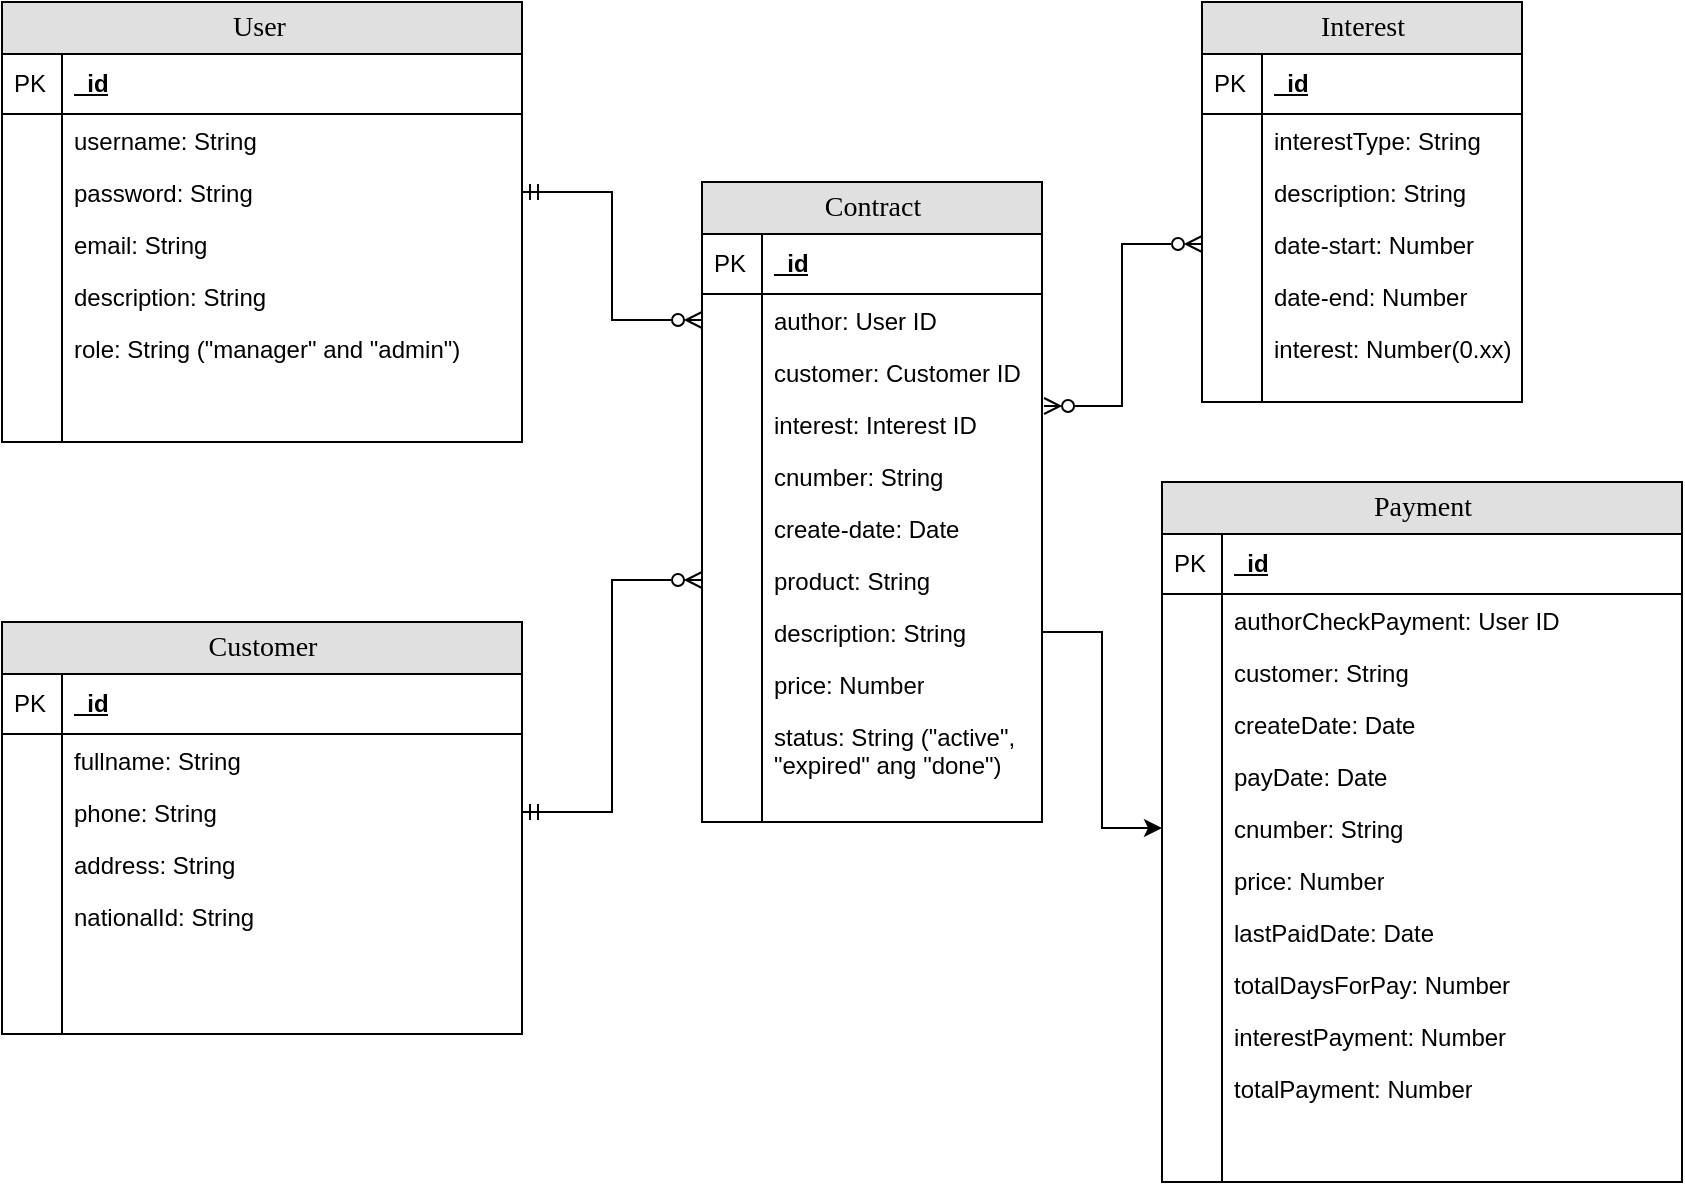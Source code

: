 <mxfile version="24.5.4" type="github">
  <diagram name="Page-1" id="e56a1550-8fbb-45ad-956c-1786394a9013">
    <mxGraphModel dx="1869" dy="1056" grid="1" gridSize="10" guides="1" tooltips="1" connect="1" arrows="1" fold="1" page="1" pageScale="1" pageWidth="1100" pageHeight="850" background="none" math="0" shadow="0">
      <root>
        <mxCell id="0" />
        <mxCell id="1" parent="0" />
        <mxCell id="2e49270ec7c68f3f-8" value="Contract" style="swimlane;html=1;fontStyle=0;childLayout=stackLayout;horizontal=1;startSize=26;fillColor=#e0e0e0;horizontalStack=0;resizeParent=1;resizeLast=0;collapsible=1;marginBottom=0;swimlaneFillColor=#ffffff;align=center;rounded=0;shadow=0;comic=0;labelBackgroundColor=none;strokeWidth=1;fontFamily=Verdana;fontSize=14;swimlaneLine=1;" parent="1" vertex="1">
          <mxGeometry x="450" y="170" width="170" height="320" as="geometry" />
        </mxCell>
        <mxCell id="2e49270ec7c68f3f-9" value="_id" style="shape=partialRectangle;top=0;left=0;right=0;bottom=1;html=1;align=left;verticalAlign=middle;fillColor=none;spacingLeft=34;spacingRight=4;whiteSpace=wrap;overflow=hidden;rotatable=0;points=[[0,0.5],[1,0.5]];portConstraint=eastwest;dropTarget=0;fontStyle=5;" parent="2e49270ec7c68f3f-8" vertex="1">
          <mxGeometry y="26" width="170" height="30" as="geometry" />
        </mxCell>
        <mxCell id="2e49270ec7c68f3f-10" value="PK" style="shape=partialRectangle;top=0;left=0;bottom=0;html=1;fillColor=none;align=left;verticalAlign=middle;spacingLeft=4;spacingRight=4;whiteSpace=wrap;overflow=hidden;rotatable=0;points=[];portConstraint=eastwest;part=1;" parent="2e49270ec7c68f3f-9" vertex="1" connectable="0">
          <mxGeometry width="30" height="30" as="geometry" />
        </mxCell>
        <mxCell id="2e49270ec7c68f3f-11" value="author: User ID" style="shape=partialRectangle;top=0;left=0;right=0;bottom=0;html=1;align=left;verticalAlign=top;fillColor=none;spacingLeft=34;spacingRight=4;whiteSpace=wrap;overflow=hidden;rotatable=0;points=[[0,0.5],[1,0.5]];portConstraint=eastwest;dropTarget=0;" parent="2e49270ec7c68f3f-8" vertex="1">
          <mxGeometry y="56" width="170" height="26" as="geometry" />
        </mxCell>
        <mxCell id="2e49270ec7c68f3f-12" value="" style="shape=partialRectangle;top=0;left=0;bottom=0;html=1;fillColor=none;align=left;verticalAlign=top;spacingLeft=4;spacingRight=4;whiteSpace=wrap;overflow=hidden;rotatable=0;points=[];portConstraint=eastwest;part=1;" parent="2e49270ec7c68f3f-11" vertex="1" connectable="0">
          <mxGeometry width="30" height="26" as="geometry" />
        </mxCell>
        <mxCell id="2e49270ec7c68f3f-15" value="customer: Customer ID" style="shape=partialRectangle;top=0;left=0;right=0;bottom=0;html=1;align=left;verticalAlign=top;fillColor=none;spacingLeft=34;spacingRight=4;whiteSpace=wrap;overflow=hidden;rotatable=0;points=[[0,0.5],[1,0.5]];portConstraint=eastwest;dropTarget=0;" parent="2e49270ec7c68f3f-8" vertex="1">
          <mxGeometry y="82" width="170" height="26" as="geometry" />
        </mxCell>
        <mxCell id="2e49270ec7c68f3f-16" value="" style="shape=partialRectangle;top=0;left=0;bottom=0;html=1;fillColor=none;align=left;verticalAlign=top;spacingLeft=4;spacingRight=4;whiteSpace=wrap;overflow=hidden;rotatable=0;points=[];portConstraint=eastwest;part=1;" parent="2e49270ec7c68f3f-15" vertex="1" connectable="0">
          <mxGeometry width="30" height="26" as="geometry" />
        </mxCell>
        <mxCell id="jbbGoyIN7kFIFMaUgQ6O-15" value="interest: Interest ID" style="shape=partialRectangle;top=0;left=0;right=0;bottom=0;html=1;align=left;verticalAlign=top;fillColor=none;spacingLeft=34;spacingRight=4;whiteSpace=wrap;overflow=hidden;rotatable=0;points=[[0,0.5],[1,0.5]];portConstraint=eastwest;dropTarget=0;" parent="2e49270ec7c68f3f-8" vertex="1">
          <mxGeometry y="108" width="170" height="26" as="geometry" />
        </mxCell>
        <mxCell id="jbbGoyIN7kFIFMaUgQ6O-16" value="" style="shape=partialRectangle;top=0;left=0;bottom=0;html=1;fillColor=none;align=left;verticalAlign=top;spacingLeft=4;spacingRight=4;whiteSpace=wrap;overflow=hidden;rotatable=0;points=[];portConstraint=eastwest;part=1;" parent="jbbGoyIN7kFIFMaUgQ6O-15" vertex="1" connectable="0">
          <mxGeometry width="30" height="26" as="geometry" />
        </mxCell>
        <mxCell id="2e49270ec7c68f3f-13" value="cnumber: String" style="shape=partialRectangle;top=0;left=0;right=0;bottom=0;html=1;align=left;verticalAlign=top;fillColor=none;spacingLeft=34;spacingRight=4;whiteSpace=wrap;overflow=hidden;rotatable=0;points=[[0,0.5],[1,0.5]];portConstraint=eastwest;dropTarget=0;" parent="2e49270ec7c68f3f-8" vertex="1">
          <mxGeometry y="134" width="170" height="26" as="geometry" />
        </mxCell>
        <mxCell id="2e49270ec7c68f3f-14" value="" style="shape=partialRectangle;top=0;left=0;bottom=0;html=1;fillColor=none;align=left;verticalAlign=top;spacingLeft=4;spacingRight=4;whiteSpace=wrap;overflow=hidden;rotatable=0;points=[];portConstraint=eastwest;part=1;" parent="2e49270ec7c68f3f-13" vertex="1" connectable="0">
          <mxGeometry width="30" height="26" as="geometry" />
        </mxCell>
        <mxCell id="jbbGoyIN7kFIFMaUgQ6O-21" value="create-date: Date" style="shape=partialRectangle;top=0;left=0;right=0;bottom=0;html=1;align=left;verticalAlign=top;fillColor=none;spacingLeft=34;spacingRight=4;whiteSpace=wrap;overflow=hidden;rotatable=0;points=[[0,0.5],[1,0.5]];portConstraint=eastwest;dropTarget=0;" parent="2e49270ec7c68f3f-8" vertex="1">
          <mxGeometry y="160" width="170" height="26" as="geometry" />
        </mxCell>
        <mxCell id="jbbGoyIN7kFIFMaUgQ6O-22" value="" style="shape=partialRectangle;top=0;left=0;bottom=0;html=1;fillColor=none;align=left;verticalAlign=top;spacingLeft=4;spacingRight=4;whiteSpace=wrap;overflow=hidden;rotatable=0;points=[];portConstraint=eastwest;part=1;" parent="jbbGoyIN7kFIFMaUgQ6O-21" vertex="1" connectable="0">
          <mxGeometry width="30" height="26" as="geometry" />
        </mxCell>
        <mxCell id="sn7EdfnlK8vduNFbWpP9-36" value="product: String" style="shape=partialRectangle;top=0;left=0;right=0;bottom=0;html=1;align=left;verticalAlign=top;fillColor=none;spacingLeft=34;spacingRight=4;whiteSpace=wrap;overflow=hidden;rotatable=0;points=[[0,0.5],[1,0.5]];portConstraint=eastwest;dropTarget=0;" parent="2e49270ec7c68f3f-8" vertex="1">
          <mxGeometry y="186" width="170" height="26" as="geometry" />
        </mxCell>
        <mxCell id="sn7EdfnlK8vduNFbWpP9-37" value="" style="shape=partialRectangle;top=0;left=0;bottom=0;html=1;fillColor=none;align=left;verticalAlign=top;spacingLeft=4;spacingRight=4;whiteSpace=wrap;overflow=hidden;rotatable=0;points=[];portConstraint=eastwest;part=1;" parent="sn7EdfnlK8vduNFbWpP9-36" vertex="1" connectable="0">
          <mxGeometry width="30" height="26" as="geometry" />
        </mxCell>
        <mxCell id="jbbGoyIN7kFIFMaUgQ6O-17" value="description: String" style="shape=partialRectangle;top=0;left=0;right=0;bottom=0;html=1;align=left;verticalAlign=top;fillColor=none;spacingLeft=34;spacingRight=4;whiteSpace=wrap;overflow=hidden;rotatable=0;points=[[0,0.5],[1,0.5]];portConstraint=eastwest;dropTarget=0;" parent="2e49270ec7c68f3f-8" vertex="1">
          <mxGeometry y="212" width="170" height="26" as="geometry" />
        </mxCell>
        <mxCell id="jbbGoyIN7kFIFMaUgQ6O-18" value="" style="shape=partialRectangle;top=0;left=0;bottom=0;html=1;fillColor=none;align=left;verticalAlign=top;spacingLeft=4;spacingRight=4;whiteSpace=wrap;overflow=hidden;rotatable=0;points=[];portConstraint=eastwest;part=1;" parent="jbbGoyIN7kFIFMaUgQ6O-17" vertex="1" connectable="0">
          <mxGeometry width="30" height="26" as="geometry" />
        </mxCell>
        <mxCell id="jbbGoyIN7kFIFMaUgQ6O-19" value="price: Number" style="shape=partialRectangle;top=0;left=0;right=0;bottom=0;html=1;align=left;verticalAlign=top;fillColor=none;spacingLeft=34;spacingRight=4;whiteSpace=wrap;overflow=hidden;rotatable=0;points=[[0,0.5],[1,0.5]];portConstraint=eastwest;dropTarget=0;" parent="2e49270ec7c68f3f-8" vertex="1">
          <mxGeometry y="238" width="170" height="26" as="geometry" />
        </mxCell>
        <mxCell id="jbbGoyIN7kFIFMaUgQ6O-20" value="" style="shape=partialRectangle;top=0;left=0;bottom=0;html=1;fillColor=none;align=left;verticalAlign=top;spacingLeft=4;spacingRight=4;whiteSpace=wrap;overflow=hidden;rotatable=0;points=[];portConstraint=eastwest;part=1;" parent="jbbGoyIN7kFIFMaUgQ6O-19" vertex="1" connectable="0">
          <mxGeometry width="30" height="26" as="geometry" />
        </mxCell>
        <mxCell id="BhnUxiYKakhXXVeKGpvL-1" value="status: String (&quot;active&quot;, &quot;expired&quot; ang &quot;done&quot;)" style="shape=partialRectangle;top=0;left=0;right=0;bottom=0;html=1;align=left;verticalAlign=top;fillColor=none;spacingLeft=34;spacingRight=4;whiteSpace=wrap;overflow=hidden;rotatable=0;points=[[0,0.5],[1,0.5]];portConstraint=eastwest;dropTarget=0;" parent="2e49270ec7c68f3f-8" vertex="1">
          <mxGeometry y="264" width="170" height="46" as="geometry" />
        </mxCell>
        <mxCell id="BhnUxiYKakhXXVeKGpvL-2" value="" style="shape=partialRectangle;top=0;left=0;bottom=0;html=1;fillColor=none;align=left;verticalAlign=top;spacingLeft=4;spacingRight=4;whiteSpace=wrap;overflow=hidden;rotatable=0;points=[];portConstraint=eastwest;part=1;" parent="BhnUxiYKakhXXVeKGpvL-1" vertex="1" connectable="0">
          <mxGeometry width="30" height="46" as="geometry" />
        </mxCell>
        <mxCell id="2e49270ec7c68f3f-17" value="" style="shape=partialRectangle;top=0;left=0;right=0;bottom=0;html=1;align=left;verticalAlign=top;fillColor=none;spacingLeft=34;spacingRight=4;whiteSpace=wrap;overflow=hidden;rotatable=0;points=[[0,0.5],[1,0.5]];portConstraint=eastwest;dropTarget=0;" parent="2e49270ec7c68f3f-8" vertex="1">
          <mxGeometry y="310" width="170" height="10" as="geometry" />
        </mxCell>
        <mxCell id="2e49270ec7c68f3f-18" value="" style="shape=partialRectangle;top=0;left=0;bottom=0;html=1;fillColor=none;align=left;verticalAlign=top;spacingLeft=4;spacingRight=4;whiteSpace=wrap;overflow=hidden;rotatable=0;points=[];portConstraint=eastwest;part=1;" parent="2e49270ec7c68f3f-17" vertex="1" connectable="0">
          <mxGeometry width="30" height="10" as="geometry" />
        </mxCell>
        <mxCell id="2e49270ec7c68f3f-30" value="User&amp;nbsp;" style="swimlane;html=1;fontStyle=0;childLayout=stackLayout;horizontal=1;startSize=26;fillColor=#e0e0e0;horizontalStack=0;resizeParent=1;resizeLast=0;collapsible=1;marginBottom=0;swimlaneFillColor=#ffffff;align=center;rounded=0;shadow=0;comic=0;labelBackgroundColor=none;strokeWidth=1;fontFamily=Verdana;fontSize=14" parent="1" vertex="1">
          <mxGeometry x="100" y="80" width="260" height="220" as="geometry" />
        </mxCell>
        <mxCell id="2e49270ec7c68f3f-31" value="_id" style="shape=partialRectangle;top=0;left=0;right=0;bottom=1;html=1;align=left;verticalAlign=middle;fillColor=none;spacingLeft=34;spacingRight=4;whiteSpace=wrap;overflow=hidden;rotatable=0;points=[[0,0.5],[1,0.5]];portConstraint=eastwest;dropTarget=0;fontStyle=5;" parent="2e49270ec7c68f3f-30" vertex="1">
          <mxGeometry y="26" width="260" height="30" as="geometry" />
        </mxCell>
        <mxCell id="2e49270ec7c68f3f-32" value="PK" style="shape=partialRectangle;top=0;left=0;bottom=0;html=1;fillColor=none;align=left;verticalAlign=middle;spacingLeft=4;spacingRight=4;whiteSpace=wrap;overflow=hidden;rotatable=0;points=[];portConstraint=eastwest;part=1;" parent="2e49270ec7c68f3f-31" vertex="1" connectable="0">
          <mxGeometry width="30" height="30" as="geometry" />
        </mxCell>
        <mxCell id="2e49270ec7c68f3f-33" value="username: String" style="shape=partialRectangle;top=0;left=0;right=0;bottom=0;html=1;align=left;verticalAlign=top;fillColor=none;spacingLeft=34;spacingRight=4;whiteSpace=wrap;overflow=hidden;rotatable=0;points=[[0,0.5],[1,0.5]];portConstraint=eastwest;dropTarget=0;" parent="2e49270ec7c68f3f-30" vertex="1">
          <mxGeometry y="56" width="260" height="26" as="geometry" />
        </mxCell>
        <mxCell id="2e49270ec7c68f3f-34" value="" style="shape=partialRectangle;top=0;left=0;bottom=0;html=1;fillColor=none;align=left;verticalAlign=top;spacingLeft=4;spacingRight=4;whiteSpace=wrap;overflow=hidden;rotatable=0;points=[];portConstraint=eastwest;part=1;" parent="2e49270ec7c68f3f-33" vertex="1" connectable="0">
          <mxGeometry width="30" height="26" as="geometry" />
        </mxCell>
        <mxCell id="sn7EdfnlK8vduNFbWpP9-12" value="password: String" style="shape=partialRectangle;top=0;left=0;right=0;bottom=0;html=1;align=left;verticalAlign=top;fillColor=none;spacingLeft=34;spacingRight=4;whiteSpace=wrap;overflow=hidden;rotatable=0;points=[[0,0.5],[1,0.5]];portConstraint=eastwest;dropTarget=0;" parent="2e49270ec7c68f3f-30" vertex="1">
          <mxGeometry y="82" width="260" height="26" as="geometry" />
        </mxCell>
        <mxCell id="sn7EdfnlK8vduNFbWpP9-13" value="" style="shape=partialRectangle;top=0;left=0;bottom=0;html=1;fillColor=none;align=left;verticalAlign=top;spacingLeft=4;spacingRight=4;whiteSpace=wrap;overflow=hidden;rotatable=0;points=[];portConstraint=eastwest;part=1;" parent="sn7EdfnlK8vduNFbWpP9-12" vertex="1" connectable="0">
          <mxGeometry width="30" height="26" as="geometry" />
        </mxCell>
        <mxCell id="2e49270ec7c68f3f-35" value="email: String" style="shape=partialRectangle;top=0;left=0;right=0;bottom=0;html=1;align=left;verticalAlign=top;fillColor=none;spacingLeft=34;spacingRight=4;whiteSpace=wrap;overflow=hidden;rotatable=0;points=[[0,0.5],[1,0.5]];portConstraint=eastwest;dropTarget=0;" parent="2e49270ec7c68f3f-30" vertex="1">
          <mxGeometry y="108" width="260" height="26" as="geometry" />
        </mxCell>
        <mxCell id="2e49270ec7c68f3f-36" value="" style="shape=partialRectangle;top=0;left=0;bottom=0;html=1;fillColor=none;align=left;verticalAlign=top;spacingLeft=4;spacingRight=4;whiteSpace=wrap;overflow=hidden;rotatable=0;points=[];portConstraint=eastwest;part=1;" parent="2e49270ec7c68f3f-35" vertex="1" connectable="0">
          <mxGeometry width="30" height="26" as="geometry" />
        </mxCell>
        <mxCell id="2e49270ec7c68f3f-37" value="description: String" style="shape=partialRectangle;top=0;left=0;right=0;bottom=0;html=1;align=left;verticalAlign=top;fillColor=none;spacingLeft=34;spacingRight=4;whiteSpace=wrap;overflow=hidden;rotatable=0;points=[[0,0.5],[1,0.5]];portConstraint=eastwest;dropTarget=0;" parent="2e49270ec7c68f3f-30" vertex="1">
          <mxGeometry y="134" width="260" height="26" as="geometry" />
        </mxCell>
        <mxCell id="2e49270ec7c68f3f-38" value="" style="shape=partialRectangle;top=0;left=0;bottom=0;html=1;fillColor=none;align=left;verticalAlign=top;spacingLeft=4;spacingRight=4;whiteSpace=wrap;overflow=hidden;rotatable=0;points=[];portConstraint=eastwest;part=1;" parent="2e49270ec7c68f3f-37" vertex="1" connectable="0">
          <mxGeometry width="30" height="26" as="geometry" />
        </mxCell>
        <mxCell id="sn7EdfnlK8vduNFbWpP9-15" value="role: String (&quot;manager&quot; and &quot;admin&quot;)" style="shape=partialRectangle;top=0;left=0;right=0;bottom=0;html=1;align=left;verticalAlign=top;fillColor=none;spacingLeft=34;spacingRight=4;whiteSpace=wrap;overflow=hidden;rotatable=0;points=[[0,0.5],[1,0.5]];portConstraint=eastwest;dropTarget=0;" parent="2e49270ec7c68f3f-30" vertex="1">
          <mxGeometry y="160" width="260" height="50" as="geometry" />
        </mxCell>
        <mxCell id="sn7EdfnlK8vduNFbWpP9-16" value="" style="shape=partialRectangle;top=0;left=0;bottom=0;html=1;fillColor=none;align=left;verticalAlign=top;spacingLeft=4;spacingRight=4;whiteSpace=wrap;overflow=hidden;rotatable=0;points=[];portConstraint=eastwest;part=1;" parent="sn7EdfnlK8vduNFbWpP9-15" vertex="1" connectable="0">
          <mxGeometry width="30" height="50" as="geometry" />
        </mxCell>
        <mxCell id="2e49270ec7c68f3f-39" value="" style="shape=partialRectangle;top=0;left=0;right=0;bottom=0;html=1;align=left;verticalAlign=top;fillColor=none;spacingLeft=34;spacingRight=4;whiteSpace=wrap;overflow=hidden;rotatable=0;points=[[0,0.5],[1,0.5]];portConstraint=eastwest;dropTarget=0;" parent="2e49270ec7c68f3f-30" vertex="1">
          <mxGeometry y="210" width="260" height="10" as="geometry" />
        </mxCell>
        <mxCell id="2e49270ec7c68f3f-40" value="" style="shape=partialRectangle;top=0;left=0;bottom=0;html=1;fillColor=none;align=left;verticalAlign=top;spacingLeft=4;spacingRight=4;whiteSpace=wrap;overflow=hidden;rotatable=0;points=[];portConstraint=eastwest;part=1;" parent="2e49270ec7c68f3f-39" vertex="1" connectable="0">
          <mxGeometry width="30" height="10" as="geometry" />
        </mxCell>
        <mxCell id="sn7EdfnlK8vduNFbWpP9-1" value="Interest" style="swimlane;html=1;fontStyle=0;childLayout=stackLayout;horizontal=1;startSize=26;fillColor=#e0e0e0;horizontalStack=0;resizeParent=1;resizeLast=0;collapsible=1;marginBottom=0;swimlaneFillColor=#ffffff;align=center;rounded=0;shadow=0;comic=0;labelBackgroundColor=none;strokeWidth=1;fontFamily=Verdana;fontSize=14" parent="1" vertex="1">
          <mxGeometry x="700" y="80" width="160" height="200" as="geometry" />
        </mxCell>
        <mxCell id="sn7EdfnlK8vduNFbWpP9-2" value="_id" style="shape=partialRectangle;top=0;left=0;right=0;bottom=1;html=1;align=left;verticalAlign=middle;fillColor=none;spacingLeft=34;spacingRight=4;whiteSpace=wrap;overflow=hidden;rotatable=0;points=[[0,0.5],[1,0.5]];portConstraint=eastwest;dropTarget=0;fontStyle=5;" parent="sn7EdfnlK8vduNFbWpP9-1" vertex="1">
          <mxGeometry y="26" width="160" height="30" as="geometry" />
        </mxCell>
        <mxCell id="sn7EdfnlK8vduNFbWpP9-3" value="PK" style="shape=partialRectangle;top=0;left=0;bottom=0;html=1;fillColor=none;align=left;verticalAlign=middle;spacingLeft=4;spacingRight=4;whiteSpace=wrap;overflow=hidden;rotatable=0;points=[];portConstraint=eastwest;part=1;" parent="sn7EdfnlK8vduNFbWpP9-2" vertex="1" connectable="0">
          <mxGeometry width="30" height="30" as="geometry" />
        </mxCell>
        <mxCell id="sn7EdfnlK8vduNFbWpP9-4" value="interestType: String" style="shape=partialRectangle;top=0;left=0;right=0;bottom=0;html=1;align=left;verticalAlign=top;fillColor=none;spacingLeft=34;spacingRight=4;whiteSpace=wrap;overflow=hidden;rotatable=0;points=[[0,0.5],[1,0.5]];portConstraint=eastwest;dropTarget=0;" parent="sn7EdfnlK8vduNFbWpP9-1" vertex="1">
          <mxGeometry y="56" width="160" height="26" as="geometry" />
        </mxCell>
        <mxCell id="sn7EdfnlK8vduNFbWpP9-5" value="" style="shape=partialRectangle;top=0;left=0;bottom=0;html=1;fillColor=none;align=left;verticalAlign=top;spacingLeft=4;spacingRight=4;whiteSpace=wrap;overflow=hidden;rotatable=0;points=[];portConstraint=eastwest;part=1;" parent="sn7EdfnlK8vduNFbWpP9-4" vertex="1" connectable="0">
          <mxGeometry width="30" height="26" as="geometry" />
        </mxCell>
        <mxCell id="sn7EdfnlK8vduNFbWpP9-6" value="description: String" style="shape=partialRectangle;top=0;left=0;right=0;bottom=0;html=1;align=left;verticalAlign=top;fillColor=none;spacingLeft=34;spacingRight=4;whiteSpace=wrap;overflow=hidden;rotatable=0;points=[[0,0.5],[1,0.5]];portConstraint=eastwest;dropTarget=0;" parent="sn7EdfnlK8vduNFbWpP9-1" vertex="1">
          <mxGeometry y="82" width="160" height="26" as="geometry" />
        </mxCell>
        <mxCell id="sn7EdfnlK8vduNFbWpP9-7" value="" style="shape=partialRectangle;top=0;left=0;bottom=0;html=1;fillColor=none;align=left;verticalAlign=top;spacingLeft=4;spacingRight=4;whiteSpace=wrap;overflow=hidden;rotatable=0;points=[];portConstraint=eastwest;part=1;" parent="sn7EdfnlK8vduNFbWpP9-6" vertex="1" connectable="0">
          <mxGeometry width="30" height="26" as="geometry" />
        </mxCell>
        <mxCell id="jbbGoyIN7kFIFMaUgQ6O-9" value="date-start: Number" style="shape=partialRectangle;top=0;left=0;right=0;bottom=0;html=1;align=left;verticalAlign=top;fillColor=none;spacingLeft=34;spacingRight=4;whiteSpace=wrap;overflow=hidden;rotatable=0;points=[[0,0.5],[1,0.5]];portConstraint=eastwest;dropTarget=0;" parent="sn7EdfnlK8vduNFbWpP9-1" vertex="1">
          <mxGeometry y="108" width="160" height="26" as="geometry" />
        </mxCell>
        <mxCell id="jbbGoyIN7kFIFMaUgQ6O-10" value="" style="shape=partialRectangle;top=0;left=0;bottom=0;html=1;fillColor=none;align=left;verticalAlign=top;spacingLeft=4;spacingRight=4;whiteSpace=wrap;overflow=hidden;rotatable=0;points=[];portConstraint=eastwest;part=1;" parent="jbbGoyIN7kFIFMaUgQ6O-9" vertex="1" connectable="0">
          <mxGeometry width="30" height="26" as="geometry" />
        </mxCell>
        <mxCell id="sn7EdfnlK8vduNFbWpP9-32" value="date-end: Number" style="shape=partialRectangle;top=0;left=0;right=0;bottom=0;html=1;align=left;verticalAlign=top;fillColor=none;spacingLeft=34;spacingRight=4;whiteSpace=wrap;overflow=hidden;rotatable=0;points=[[0,0.5],[1,0.5]];portConstraint=eastwest;dropTarget=0;" parent="sn7EdfnlK8vduNFbWpP9-1" vertex="1">
          <mxGeometry y="134" width="160" height="26" as="geometry" />
        </mxCell>
        <mxCell id="sn7EdfnlK8vduNFbWpP9-33" value="" style="shape=partialRectangle;top=0;left=0;bottom=0;html=1;fillColor=none;align=left;verticalAlign=top;spacingLeft=4;spacingRight=4;whiteSpace=wrap;overflow=hidden;rotatable=0;points=[];portConstraint=eastwest;part=1;" parent="sn7EdfnlK8vduNFbWpP9-32" vertex="1" connectable="0">
          <mxGeometry width="30" height="26" as="geometry" />
        </mxCell>
        <mxCell id="sn7EdfnlK8vduNFbWpP9-34" value="interest&lt;span style=&quot;background-color: initial;&quot;&gt;: Number(0.xx)&lt;/span&gt;" style="shape=partialRectangle;top=0;left=0;right=0;bottom=0;html=1;align=left;verticalAlign=top;fillColor=none;spacingLeft=34;spacingRight=4;whiteSpace=wrap;overflow=hidden;rotatable=0;points=[[0,0.5],[1,0.5]];portConstraint=eastwest;dropTarget=0;" parent="sn7EdfnlK8vduNFbWpP9-1" vertex="1">
          <mxGeometry y="160" width="160" height="26" as="geometry" />
        </mxCell>
        <mxCell id="sn7EdfnlK8vduNFbWpP9-35" value="" style="shape=partialRectangle;top=0;left=0;bottom=0;html=1;fillColor=none;align=left;verticalAlign=top;spacingLeft=4;spacingRight=4;whiteSpace=wrap;overflow=hidden;rotatable=0;points=[];portConstraint=eastwest;part=1;" parent="sn7EdfnlK8vduNFbWpP9-34" vertex="1" connectable="0">
          <mxGeometry width="30" height="26" as="geometry" />
        </mxCell>
        <mxCell id="sn7EdfnlK8vduNFbWpP9-10" value="" style="shape=partialRectangle;top=0;left=0;right=0;bottom=0;html=1;align=left;verticalAlign=top;fillColor=none;spacingLeft=34;spacingRight=4;whiteSpace=wrap;overflow=hidden;rotatable=0;points=[[0,0.5],[1,0.5]];portConstraint=eastwest;dropTarget=0;" parent="sn7EdfnlK8vduNFbWpP9-1" vertex="1">
          <mxGeometry y="186" width="160" height="14" as="geometry" />
        </mxCell>
        <mxCell id="sn7EdfnlK8vduNFbWpP9-11" value="" style="shape=partialRectangle;top=0;left=0;bottom=0;html=1;fillColor=none;align=left;verticalAlign=top;spacingLeft=4;spacingRight=4;whiteSpace=wrap;overflow=hidden;rotatable=0;points=[];portConstraint=eastwest;part=1;" parent="sn7EdfnlK8vduNFbWpP9-10" vertex="1" connectable="0">
          <mxGeometry width="30" height="14" as="geometry" />
        </mxCell>
        <mxCell id="sn7EdfnlK8vduNFbWpP9-17" value="Customer" style="swimlane;html=1;fontStyle=0;childLayout=stackLayout;horizontal=1;startSize=26;fillColor=#e0e0e0;horizontalStack=0;resizeParent=1;resizeLast=0;collapsible=1;marginBottom=0;swimlaneFillColor=#ffffff;align=center;rounded=0;shadow=0;comic=0;labelBackgroundColor=none;strokeWidth=1;fontFamily=Verdana;fontSize=14" parent="1" vertex="1">
          <mxGeometry x="100" y="390" width="260" height="206" as="geometry" />
        </mxCell>
        <mxCell id="sn7EdfnlK8vduNFbWpP9-18" value="_id" style="shape=partialRectangle;top=0;left=0;right=0;bottom=1;html=1;align=left;verticalAlign=middle;fillColor=none;spacingLeft=34;spacingRight=4;whiteSpace=wrap;overflow=hidden;rotatable=0;points=[[0,0.5],[1,0.5]];portConstraint=eastwest;dropTarget=0;fontStyle=5;" parent="sn7EdfnlK8vduNFbWpP9-17" vertex="1">
          <mxGeometry y="26" width="260" height="30" as="geometry" />
        </mxCell>
        <mxCell id="sn7EdfnlK8vduNFbWpP9-19" value="PK" style="shape=partialRectangle;top=0;left=0;bottom=0;html=1;fillColor=none;align=left;verticalAlign=middle;spacingLeft=4;spacingRight=4;whiteSpace=wrap;overflow=hidden;rotatable=0;points=[];portConstraint=eastwest;part=1;" parent="sn7EdfnlK8vduNFbWpP9-18" vertex="1" connectable="0">
          <mxGeometry width="30" height="30" as="geometry" />
        </mxCell>
        <mxCell id="sn7EdfnlK8vduNFbWpP9-20" value="fullname: String" style="shape=partialRectangle;top=0;left=0;right=0;bottom=0;html=1;align=left;verticalAlign=top;fillColor=none;spacingLeft=34;spacingRight=4;whiteSpace=wrap;overflow=hidden;rotatable=0;points=[[0,0.5],[1,0.5]];portConstraint=eastwest;dropTarget=0;" parent="sn7EdfnlK8vduNFbWpP9-17" vertex="1">
          <mxGeometry y="56" width="260" height="26" as="geometry" />
        </mxCell>
        <mxCell id="sn7EdfnlK8vduNFbWpP9-21" value="" style="shape=partialRectangle;top=0;left=0;bottom=0;html=1;fillColor=none;align=left;verticalAlign=top;spacingLeft=4;spacingRight=4;whiteSpace=wrap;overflow=hidden;rotatable=0;points=[];portConstraint=eastwest;part=1;" parent="sn7EdfnlK8vduNFbWpP9-20" vertex="1" connectable="0">
          <mxGeometry width="30" height="26" as="geometry" />
        </mxCell>
        <mxCell id="sn7EdfnlK8vduNFbWpP9-22" value="phone: String" style="shape=partialRectangle;top=0;left=0;right=0;bottom=0;html=1;align=left;verticalAlign=top;fillColor=none;spacingLeft=34;spacingRight=4;whiteSpace=wrap;overflow=hidden;rotatable=0;points=[[0,0.5],[1,0.5]];portConstraint=eastwest;dropTarget=0;" parent="sn7EdfnlK8vduNFbWpP9-17" vertex="1">
          <mxGeometry y="82" width="260" height="26" as="geometry" />
        </mxCell>
        <mxCell id="sn7EdfnlK8vduNFbWpP9-23" value="" style="shape=partialRectangle;top=0;left=0;bottom=0;html=1;fillColor=none;align=left;verticalAlign=top;spacingLeft=4;spacingRight=4;whiteSpace=wrap;overflow=hidden;rotatable=0;points=[];portConstraint=eastwest;part=1;" parent="sn7EdfnlK8vduNFbWpP9-22" vertex="1" connectable="0">
          <mxGeometry width="30" height="26" as="geometry" />
        </mxCell>
        <mxCell id="sn7EdfnlK8vduNFbWpP9-24" value="address: String" style="shape=partialRectangle;top=0;left=0;right=0;bottom=0;html=1;align=left;verticalAlign=top;fillColor=none;spacingLeft=34;spacingRight=4;whiteSpace=wrap;overflow=hidden;rotatable=0;points=[[0,0.5],[1,0.5]];portConstraint=eastwest;dropTarget=0;" parent="sn7EdfnlK8vduNFbWpP9-17" vertex="1">
          <mxGeometry y="108" width="260" height="26" as="geometry" />
        </mxCell>
        <mxCell id="sn7EdfnlK8vduNFbWpP9-25" value="" style="shape=partialRectangle;top=0;left=0;bottom=0;html=1;fillColor=none;align=left;verticalAlign=top;spacingLeft=4;spacingRight=4;whiteSpace=wrap;overflow=hidden;rotatable=0;points=[];portConstraint=eastwest;part=1;" parent="sn7EdfnlK8vduNFbWpP9-24" vertex="1" connectable="0">
          <mxGeometry width="30" height="26" as="geometry" />
        </mxCell>
        <mxCell id="BhnUxiYKakhXXVeKGpvL-3" value="nationalId: String" style="shape=partialRectangle;top=0;left=0;right=0;bottom=0;html=1;align=left;verticalAlign=top;fillColor=none;spacingLeft=34;spacingRight=4;whiteSpace=wrap;overflow=hidden;rotatable=0;points=[[0,0.5],[1,0.5]];portConstraint=eastwest;dropTarget=0;" parent="sn7EdfnlK8vduNFbWpP9-17" vertex="1">
          <mxGeometry y="134" width="260" height="26" as="geometry" />
        </mxCell>
        <mxCell id="BhnUxiYKakhXXVeKGpvL-4" value="" style="shape=partialRectangle;top=0;left=0;bottom=0;html=1;fillColor=none;align=left;verticalAlign=top;spacingLeft=4;spacingRight=4;whiteSpace=wrap;overflow=hidden;rotatable=0;points=[];portConstraint=eastwest;part=1;" parent="BhnUxiYKakhXXVeKGpvL-3" vertex="1" connectable="0">
          <mxGeometry width="30" height="26" as="geometry" />
        </mxCell>
        <mxCell id="sn7EdfnlK8vduNFbWpP9-30" value="" style="shape=partialRectangle;top=0;left=0;right=0;bottom=0;html=1;align=left;verticalAlign=top;fillColor=none;spacingLeft=34;spacingRight=4;whiteSpace=wrap;overflow=hidden;rotatable=0;points=[[0,0.5],[1,0.5]];portConstraint=eastwest;dropTarget=0;" parent="sn7EdfnlK8vduNFbWpP9-17" vertex="1">
          <mxGeometry y="160" width="260" height="46" as="geometry" />
        </mxCell>
        <mxCell id="sn7EdfnlK8vduNFbWpP9-31" value="" style="shape=partialRectangle;top=0;left=0;bottom=0;html=1;fillColor=none;align=left;verticalAlign=top;spacingLeft=4;spacingRight=4;whiteSpace=wrap;overflow=hidden;rotatable=0;points=[];portConstraint=eastwest;part=1;" parent="sn7EdfnlK8vduNFbWpP9-30" vertex="1" connectable="0">
          <mxGeometry width="30" height="46" as="geometry" />
        </mxCell>
        <mxCell id="sn7EdfnlK8vduNFbWpP9-40" style="edgeStyle=orthogonalEdgeStyle;rounded=0;orthogonalLoop=1;jettySize=auto;html=1;exitX=1;exitY=0.5;exitDx=0;exitDy=0;entryX=0;entryY=0.5;entryDx=0;entryDy=0;startArrow=ERmandOne;startFill=0;endArrow=ERzeroToMany;endFill=0;" parent="1" source="sn7EdfnlK8vduNFbWpP9-12" target="2e49270ec7c68f3f-11" edge="1">
          <mxGeometry relative="1" as="geometry">
            <mxPoint x="400" y="250" as="targetPoint" />
          </mxGeometry>
        </mxCell>
        <mxCell id="sn7EdfnlK8vduNFbWpP9-42" style="edgeStyle=orthogonalEdgeStyle;rounded=0;orthogonalLoop=1;jettySize=auto;html=1;exitX=1;exitY=0.5;exitDx=0;exitDy=0;entryX=0;entryY=0.5;entryDx=0;entryDy=0;startArrow=ERmandOne;startFill=0;endArrow=ERzeroToMany;endFill=0;" parent="1" source="sn7EdfnlK8vduNFbWpP9-22" target="sn7EdfnlK8vduNFbWpP9-36" edge="1">
          <mxGeometry relative="1" as="geometry" />
        </mxCell>
        <mxCell id="sn7EdfnlK8vduNFbWpP9-45" style="edgeStyle=orthogonalEdgeStyle;rounded=0;orthogonalLoop=1;jettySize=auto;html=1;exitX=0;exitY=0.5;exitDx=0;exitDy=0;entryX=1.006;entryY=0.154;entryDx=0;entryDy=0;entryPerimeter=0;startArrow=ERzeroToMany;startFill=0;endArrow=ERzeroToMany;endFill=0;" parent="1" source="jbbGoyIN7kFIFMaUgQ6O-9" target="jbbGoyIN7kFIFMaUgQ6O-15" edge="1">
          <mxGeometry relative="1" as="geometry" />
        </mxCell>
        <mxCell id="TI4baDK9ocPzjC_xEYbY-1" value="Payment" style="swimlane;html=1;fontStyle=0;childLayout=stackLayout;horizontal=1;startSize=26;fillColor=#e0e0e0;horizontalStack=0;resizeParent=1;resizeLast=0;collapsible=1;marginBottom=0;swimlaneFillColor=#ffffff;align=center;rounded=0;shadow=0;comic=0;labelBackgroundColor=none;strokeWidth=1;fontFamily=Verdana;fontSize=14" vertex="1" parent="1">
          <mxGeometry x="680" y="320" width="260" height="350" as="geometry" />
        </mxCell>
        <mxCell id="TI4baDK9ocPzjC_xEYbY-2" value="_id" style="shape=partialRectangle;top=0;left=0;right=0;bottom=1;html=1;align=left;verticalAlign=middle;fillColor=none;spacingLeft=34;spacingRight=4;whiteSpace=wrap;overflow=hidden;rotatable=0;points=[[0,0.5],[1,0.5]];portConstraint=eastwest;dropTarget=0;fontStyle=5;" vertex="1" parent="TI4baDK9ocPzjC_xEYbY-1">
          <mxGeometry y="26" width="260" height="30" as="geometry" />
        </mxCell>
        <mxCell id="TI4baDK9ocPzjC_xEYbY-3" value="PK" style="shape=partialRectangle;top=0;left=0;bottom=0;html=1;fillColor=none;align=left;verticalAlign=middle;spacingLeft=4;spacingRight=4;whiteSpace=wrap;overflow=hidden;rotatable=0;points=[];portConstraint=eastwest;part=1;" vertex="1" connectable="0" parent="TI4baDK9ocPzjC_xEYbY-2">
          <mxGeometry width="30" height="30" as="geometry" />
        </mxCell>
        <mxCell id="TI4baDK9ocPzjC_xEYbY-4" value="authorCheckPayment: User ID" style="shape=partialRectangle;top=0;left=0;right=0;bottom=0;html=1;align=left;verticalAlign=top;fillColor=none;spacingLeft=34;spacingRight=4;whiteSpace=wrap;overflow=hidden;rotatable=0;points=[[0,0.5],[1,0.5]];portConstraint=eastwest;dropTarget=0;" vertex="1" parent="TI4baDK9ocPzjC_xEYbY-1">
          <mxGeometry y="56" width="260" height="26" as="geometry" />
        </mxCell>
        <mxCell id="TI4baDK9ocPzjC_xEYbY-5" value="" style="shape=partialRectangle;top=0;left=0;bottom=0;html=1;fillColor=none;align=left;verticalAlign=top;spacingLeft=4;spacingRight=4;whiteSpace=wrap;overflow=hidden;rotatable=0;points=[];portConstraint=eastwest;part=1;" vertex="1" connectable="0" parent="TI4baDK9ocPzjC_xEYbY-4">
          <mxGeometry width="30" height="26" as="geometry" />
        </mxCell>
        <mxCell id="TI4baDK9ocPzjC_xEYbY-6" value="customer: String" style="shape=partialRectangle;top=0;left=0;right=0;bottom=0;html=1;align=left;verticalAlign=top;fillColor=none;spacingLeft=34;spacingRight=4;whiteSpace=wrap;overflow=hidden;rotatable=0;points=[[0,0.5],[1,0.5]];portConstraint=eastwest;dropTarget=0;" vertex="1" parent="TI4baDK9ocPzjC_xEYbY-1">
          <mxGeometry y="82" width="260" height="26" as="geometry" />
        </mxCell>
        <mxCell id="TI4baDK9ocPzjC_xEYbY-7" value="" style="shape=partialRectangle;top=0;left=0;bottom=0;html=1;fillColor=none;align=left;verticalAlign=top;spacingLeft=4;spacingRight=4;whiteSpace=wrap;overflow=hidden;rotatable=0;points=[];portConstraint=eastwest;part=1;" vertex="1" connectable="0" parent="TI4baDK9ocPzjC_xEYbY-6">
          <mxGeometry width="30" height="26" as="geometry" />
        </mxCell>
        <mxCell id="TI4baDK9ocPzjC_xEYbY-8" value="createDate: Date" style="shape=partialRectangle;top=0;left=0;right=0;bottom=0;html=1;align=left;verticalAlign=top;fillColor=none;spacingLeft=34;spacingRight=4;whiteSpace=wrap;overflow=hidden;rotatable=0;points=[[0,0.5],[1,0.5]];portConstraint=eastwest;dropTarget=0;" vertex="1" parent="TI4baDK9ocPzjC_xEYbY-1">
          <mxGeometry y="108" width="260" height="26" as="geometry" />
        </mxCell>
        <mxCell id="TI4baDK9ocPzjC_xEYbY-9" value="" style="shape=partialRectangle;top=0;left=0;bottom=0;html=1;fillColor=none;align=left;verticalAlign=top;spacingLeft=4;spacingRight=4;whiteSpace=wrap;overflow=hidden;rotatable=0;points=[];portConstraint=eastwest;part=1;" vertex="1" connectable="0" parent="TI4baDK9ocPzjC_xEYbY-8">
          <mxGeometry width="30" height="26" as="geometry" />
        </mxCell>
        <mxCell id="TI4baDK9ocPzjC_xEYbY-10" value="payDate: Date" style="shape=partialRectangle;top=0;left=0;right=0;bottom=0;html=1;align=left;verticalAlign=top;fillColor=none;spacingLeft=34;spacingRight=4;whiteSpace=wrap;overflow=hidden;rotatable=0;points=[[0,0.5],[1,0.5]];portConstraint=eastwest;dropTarget=0;" vertex="1" parent="TI4baDK9ocPzjC_xEYbY-1">
          <mxGeometry y="134" width="260" height="26" as="geometry" />
        </mxCell>
        <mxCell id="TI4baDK9ocPzjC_xEYbY-11" value="" style="shape=partialRectangle;top=0;left=0;bottom=0;html=1;fillColor=none;align=left;verticalAlign=top;spacingLeft=4;spacingRight=4;whiteSpace=wrap;overflow=hidden;rotatable=0;points=[];portConstraint=eastwest;part=1;" vertex="1" connectable="0" parent="TI4baDK9ocPzjC_xEYbY-10">
          <mxGeometry width="30" height="26" as="geometry" />
        </mxCell>
        <mxCell id="TI4baDK9ocPzjC_xEYbY-14" value="cnumber: String" style="shape=partialRectangle;top=0;left=0;right=0;bottom=0;html=1;align=left;verticalAlign=top;fillColor=none;spacingLeft=34;spacingRight=4;whiteSpace=wrap;overflow=hidden;rotatable=0;points=[[0,0.5],[1,0.5]];portConstraint=eastwest;dropTarget=0;" vertex="1" parent="TI4baDK9ocPzjC_xEYbY-1">
          <mxGeometry y="160" width="260" height="26" as="geometry" />
        </mxCell>
        <mxCell id="TI4baDK9ocPzjC_xEYbY-15" value="" style="shape=partialRectangle;top=0;left=0;bottom=0;html=1;fillColor=none;align=left;verticalAlign=top;spacingLeft=4;spacingRight=4;whiteSpace=wrap;overflow=hidden;rotatable=0;points=[];portConstraint=eastwest;part=1;" vertex="1" connectable="0" parent="TI4baDK9ocPzjC_xEYbY-14">
          <mxGeometry width="30" height="26" as="geometry" />
        </mxCell>
        <mxCell id="TI4baDK9ocPzjC_xEYbY-16" value="price: Number" style="shape=partialRectangle;top=0;left=0;right=0;bottom=0;html=1;align=left;verticalAlign=top;fillColor=none;spacingLeft=34;spacingRight=4;whiteSpace=wrap;overflow=hidden;rotatable=0;points=[[0,0.5],[1,0.5]];portConstraint=eastwest;dropTarget=0;" vertex="1" parent="TI4baDK9ocPzjC_xEYbY-1">
          <mxGeometry y="186" width="260" height="26" as="geometry" />
        </mxCell>
        <mxCell id="TI4baDK9ocPzjC_xEYbY-17" value="" style="shape=partialRectangle;top=0;left=0;bottom=0;html=1;fillColor=none;align=left;verticalAlign=top;spacingLeft=4;spacingRight=4;whiteSpace=wrap;overflow=hidden;rotatable=0;points=[];portConstraint=eastwest;part=1;" vertex="1" connectable="0" parent="TI4baDK9ocPzjC_xEYbY-16">
          <mxGeometry width="30" height="26" as="geometry" />
        </mxCell>
        <mxCell id="TI4baDK9ocPzjC_xEYbY-18" value="lastPaidDate: Date" style="shape=partialRectangle;top=0;left=0;right=0;bottom=0;html=1;align=left;verticalAlign=top;fillColor=none;spacingLeft=34;spacingRight=4;whiteSpace=wrap;overflow=hidden;rotatable=0;points=[[0,0.5],[1,0.5]];portConstraint=eastwest;dropTarget=0;" vertex="1" parent="TI4baDK9ocPzjC_xEYbY-1">
          <mxGeometry y="212" width="260" height="26" as="geometry" />
        </mxCell>
        <mxCell id="TI4baDK9ocPzjC_xEYbY-19" value="" style="shape=partialRectangle;top=0;left=0;bottom=0;html=1;fillColor=none;align=left;verticalAlign=top;spacingLeft=4;spacingRight=4;whiteSpace=wrap;overflow=hidden;rotatable=0;points=[];portConstraint=eastwest;part=1;" vertex="1" connectable="0" parent="TI4baDK9ocPzjC_xEYbY-18">
          <mxGeometry width="30" height="26" as="geometry" />
        </mxCell>
        <mxCell id="TI4baDK9ocPzjC_xEYbY-20" value="totalDaysForPay: Number" style="shape=partialRectangle;top=0;left=0;right=0;bottom=0;html=1;align=left;verticalAlign=top;fillColor=none;spacingLeft=34;spacingRight=4;whiteSpace=wrap;overflow=hidden;rotatable=0;points=[[0,0.5],[1,0.5]];portConstraint=eastwest;dropTarget=0;" vertex="1" parent="TI4baDK9ocPzjC_xEYbY-1">
          <mxGeometry y="238" width="260" height="26" as="geometry" />
        </mxCell>
        <mxCell id="TI4baDK9ocPzjC_xEYbY-21" value="" style="shape=partialRectangle;top=0;left=0;bottom=0;html=1;fillColor=none;align=left;verticalAlign=top;spacingLeft=4;spacingRight=4;whiteSpace=wrap;overflow=hidden;rotatable=0;points=[];portConstraint=eastwest;part=1;" vertex="1" connectable="0" parent="TI4baDK9ocPzjC_xEYbY-20">
          <mxGeometry width="30" height="26" as="geometry" />
        </mxCell>
        <mxCell id="TI4baDK9ocPzjC_xEYbY-22" value="interestPayment: Number" style="shape=partialRectangle;top=0;left=0;right=0;bottom=0;html=1;align=left;verticalAlign=top;fillColor=none;spacingLeft=34;spacingRight=4;whiteSpace=wrap;overflow=hidden;rotatable=0;points=[[0,0.5],[1,0.5]];portConstraint=eastwest;dropTarget=0;" vertex="1" parent="TI4baDK9ocPzjC_xEYbY-1">
          <mxGeometry y="264" width="260" height="26" as="geometry" />
        </mxCell>
        <mxCell id="TI4baDK9ocPzjC_xEYbY-23" value="" style="shape=partialRectangle;top=0;left=0;bottom=0;html=1;fillColor=none;align=left;verticalAlign=top;spacingLeft=4;spacingRight=4;whiteSpace=wrap;overflow=hidden;rotatable=0;points=[];portConstraint=eastwest;part=1;" vertex="1" connectable="0" parent="TI4baDK9ocPzjC_xEYbY-22">
          <mxGeometry width="30" height="26" as="geometry" />
        </mxCell>
        <mxCell id="TI4baDK9ocPzjC_xEYbY-24" value="totalPayment: Number" style="shape=partialRectangle;top=0;left=0;right=0;bottom=0;html=1;align=left;verticalAlign=top;fillColor=none;spacingLeft=34;spacingRight=4;whiteSpace=wrap;overflow=hidden;rotatable=0;points=[[0,0.5],[1,0.5]];portConstraint=eastwest;dropTarget=0;" vertex="1" parent="TI4baDK9ocPzjC_xEYbY-1">
          <mxGeometry y="290" width="260" height="26" as="geometry" />
        </mxCell>
        <mxCell id="TI4baDK9ocPzjC_xEYbY-25" value="" style="shape=partialRectangle;top=0;left=0;bottom=0;html=1;fillColor=none;align=left;verticalAlign=top;spacingLeft=4;spacingRight=4;whiteSpace=wrap;overflow=hidden;rotatable=0;points=[];portConstraint=eastwest;part=1;" vertex="1" connectable="0" parent="TI4baDK9ocPzjC_xEYbY-24">
          <mxGeometry width="30" height="26" as="geometry" />
        </mxCell>
        <mxCell id="TI4baDK9ocPzjC_xEYbY-26" value="" style="shape=partialRectangle;top=0;left=0;right=0;bottom=0;html=1;align=left;verticalAlign=top;fillColor=none;spacingLeft=34;spacingRight=4;whiteSpace=wrap;overflow=hidden;rotatable=0;points=[[0,0.5],[1,0.5]];portConstraint=eastwest;dropTarget=0;" vertex="1" parent="TI4baDK9ocPzjC_xEYbY-1">
          <mxGeometry y="316" width="260" height="26" as="geometry" />
        </mxCell>
        <mxCell id="TI4baDK9ocPzjC_xEYbY-27" value="" style="shape=partialRectangle;top=0;left=0;bottom=0;html=1;fillColor=none;align=left;verticalAlign=top;spacingLeft=4;spacingRight=4;whiteSpace=wrap;overflow=hidden;rotatable=0;points=[];portConstraint=eastwest;part=1;" vertex="1" connectable="0" parent="TI4baDK9ocPzjC_xEYbY-26">
          <mxGeometry width="30" height="26" as="geometry" />
        </mxCell>
        <mxCell id="TI4baDK9ocPzjC_xEYbY-12" value="" style="shape=partialRectangle;top=0;left=0;right=0;bottom=0;html=1;align=left;verticalAlign=top;fillColor=none;spacingLeft=34;spacingRight=4;whiteSpace=wrap;overflow=hidden;rotatable=0;points=[[0,0.5],[1,0.5]];portConstraint=eastwest;dropTarget=0;" vertex="1" parent="TI4baDK9ocPzjC_xEYbY-1">
          <mxGeometry y="342" width="260" height="8" as="geometry" />
        </mxCell>
        <mxCell id="TI4baDK9ocPzjC_xEYbY-13" value="" style="shape=partialRectangle;top=0;left=0;bottom=0;html=1;fillColor=none;align=left;verticalAlign=top;spacingLeft=4;spacingRight=4;whiteSpace=wrap;overflow=hidden;rotatable=0;points=[];portConstraint=eastwest;part=1;" vertex="1" connectable="0" parent="TI4baDK9ocPzjC_xEYbY-12">
          <mxGeometry width="30" height="8" as="geometry" />
        </mxCell>
        <mxCell id="TI4baDK9ocPzjC_xEYbY-28" style="edgeStyle=orthogonalEdgeStyle;rounded=0;orthogonalLoop=1;jettySize=auto;html=1;exitX=1;exitY=0.5;exitDx=0;exitDy=0;entryX=0;entryY=0.5;entryDx=0;entryDy=0;" edge="1" parent="1" source="jbbGoyIN7kFIFMaUgQ6O-17" target="TI4baDK9ocPzjC_xEYbY-14">
          <mxGeometry relative="1" as="geometry" />
        </mxCell>
      </root>
    </mxGraphModel>
  </diagram>
</mxfile>
